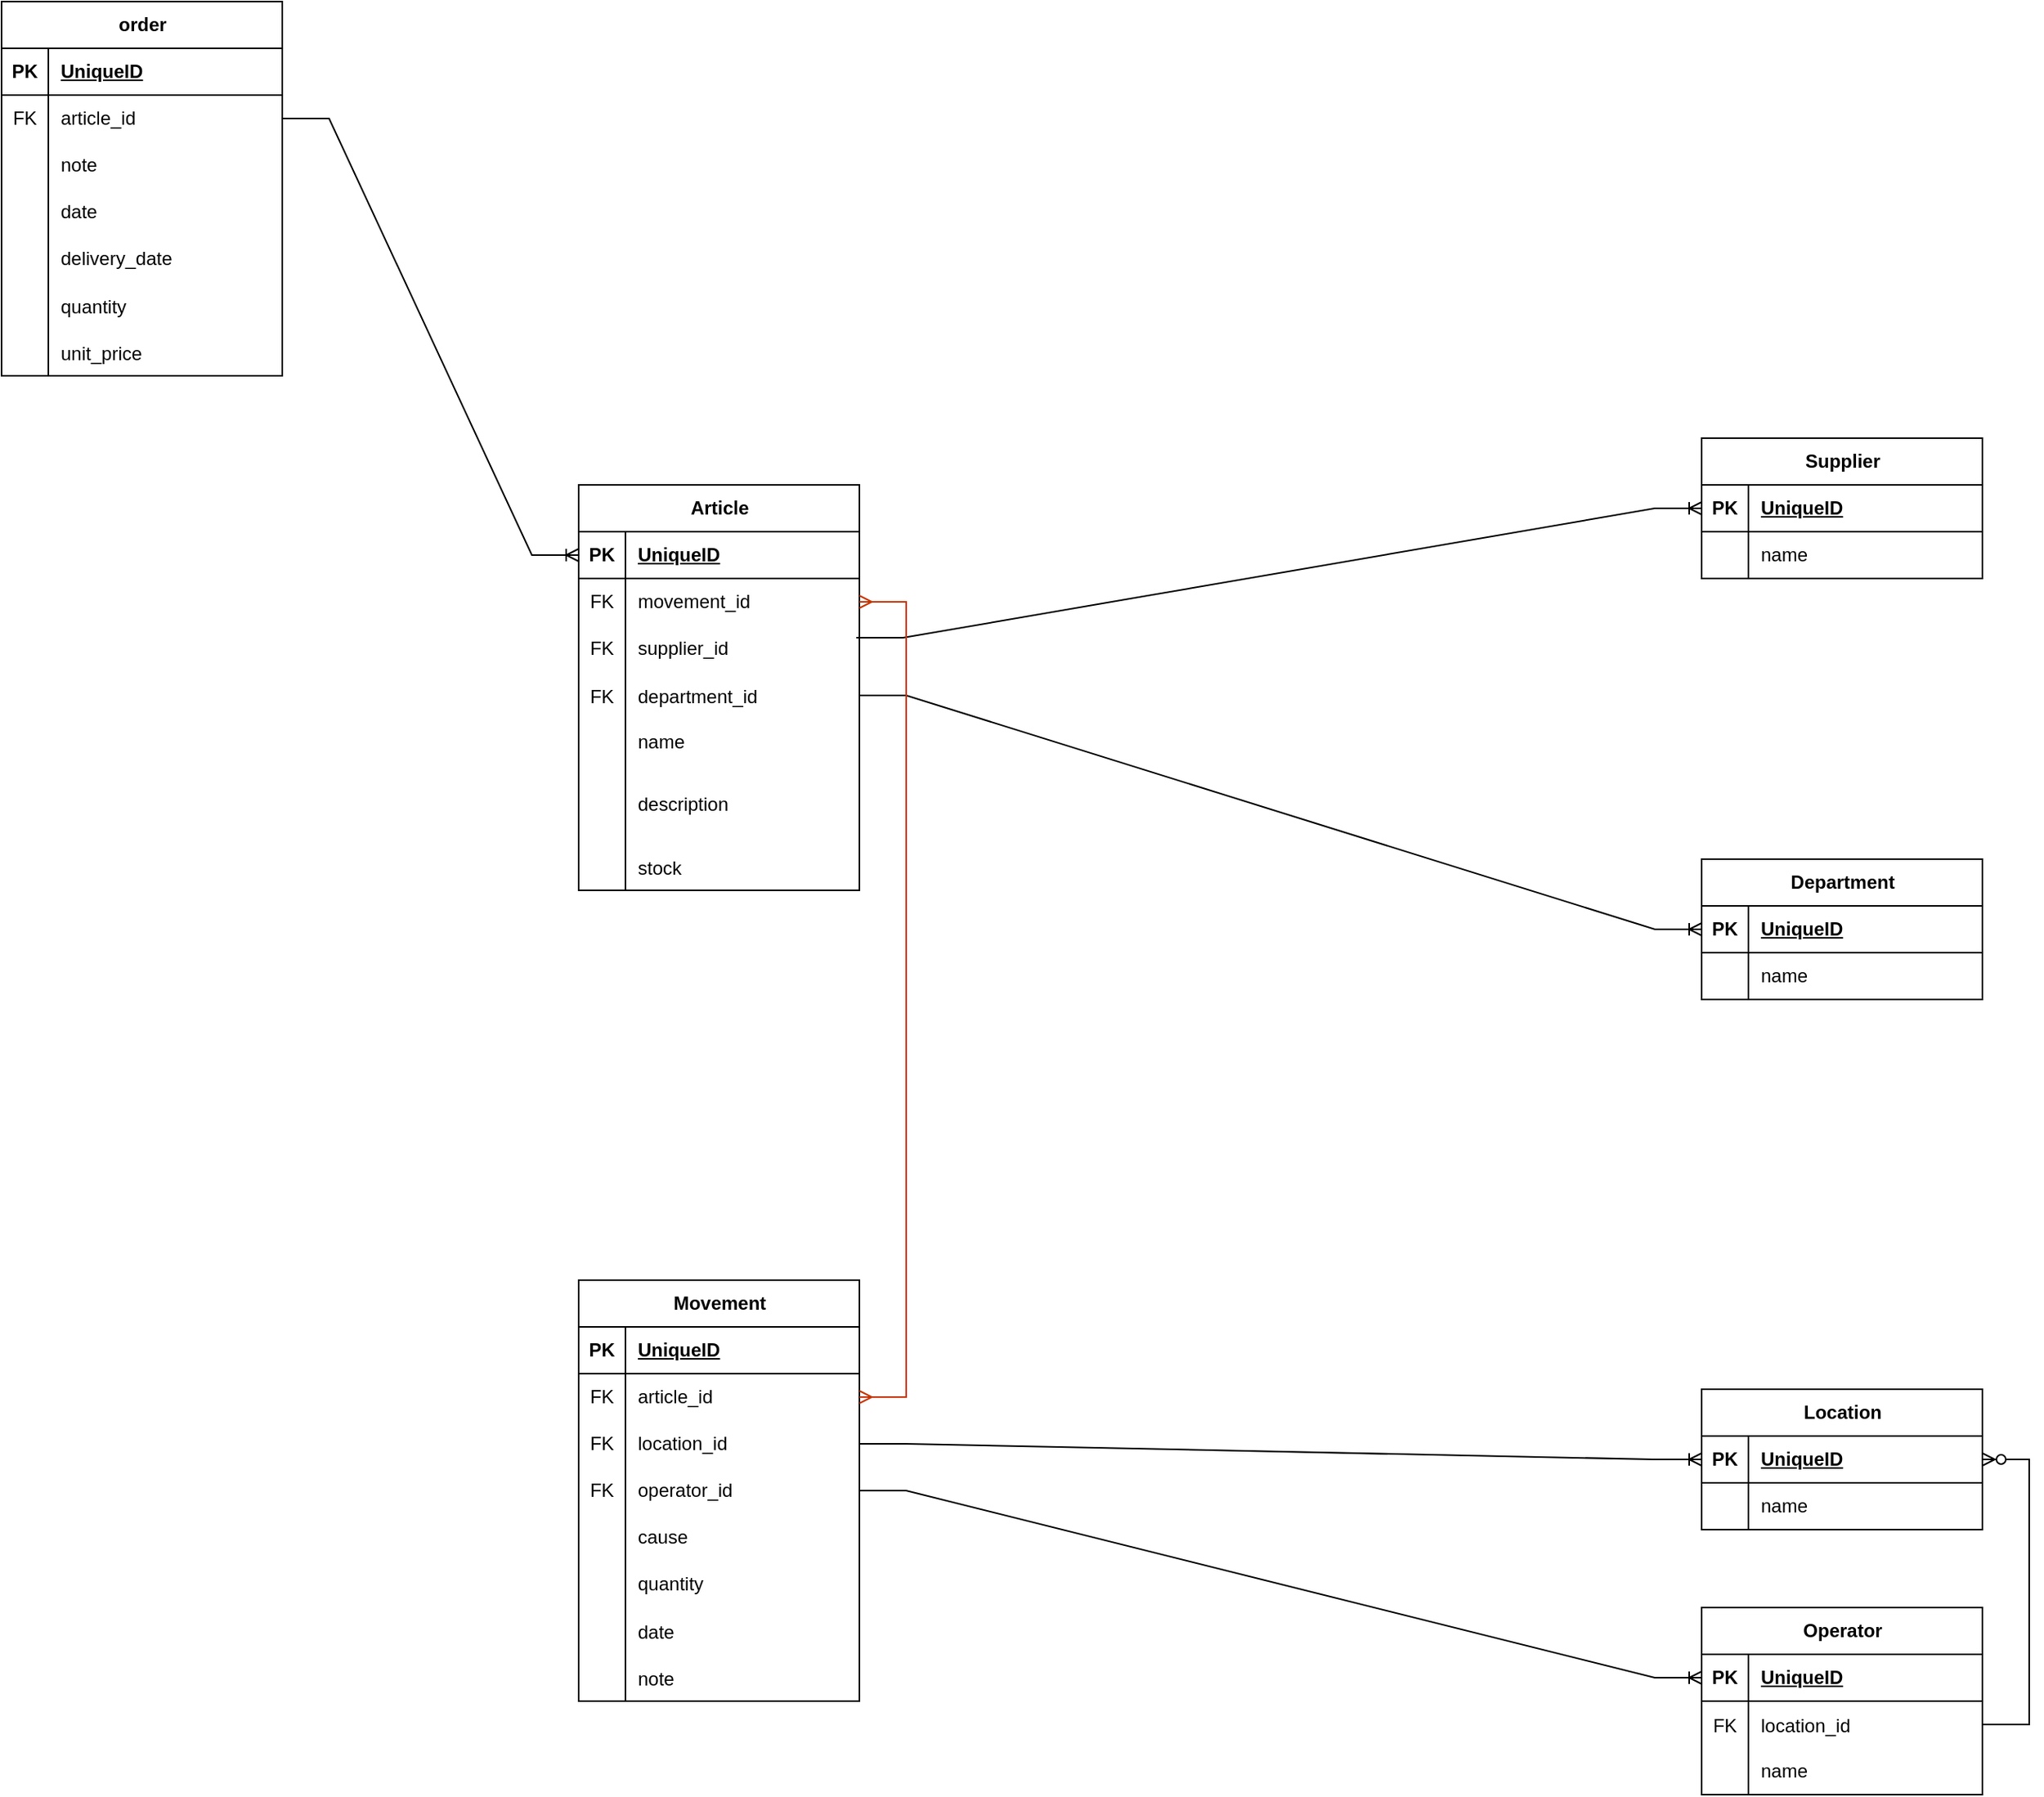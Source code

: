 <mxfile>
    <diagram name="Pagina-1" id="AREtoNo_pflnIXtu6lxF">
        <mxGraphModel dx="1820" dy="911" grid="1" gridSize="10" guides="1" tooltips="1" connect="1" arrows="1" fold="1" page="1" pageScale="1" pageWidth="6000" pageHeight="5000" math="0" shadow="0">
            <root>
                <mxCell id="0"/>
                <mxCell id="1" parent="0"/>
                <mxCell id="uLvnjLaGEdDRG57rM1mX-2" value="Article" style="shape=table;startSize=30;container=1;collapsible=1;childLayout=tableLayout;fixedRows=1;rowLines=0;fontStyle=1;align=center;resizeLast=1;html=1;" parent="1" vertex="1">
                    <mxGeometry x="2280" y="2120" width="180" height="260" as="geometry"/>
                </mxCell>
                <mxCell id="uLvnjLaGEdDRG57rM1mX-3" value="" style="shape=tableRow;horizontal=0;startSize=0;swimlaneHead=0;swimlaneBody=0;fillColor=none;collapsible=0;dropTarget=0;points=[[0,0.5],[1,0.5]];portConstraint=eastwest;top=0;left=0;right=0;bottom=1;" parent="uLvnjLaGEdDRG57rM1mX-2" vertex="1">
                    <mxGeometry y="30" width="180" height="30" as="geometry"/>
                </mxCell>
                <mxCell id="uLvnjLaGEdDRG57rM1mX-4" value="PK" style="shape=partialRectangle;connectable=0;fillColor=none;top=0;left=0;bottom=0;right=0;fontStyle=1;overflow=hidden;whiteSpace=wrap;html=1;" parent="uLvnjLaGEdDRG57rM1mX-3" vertex="1">
                    <mxGeometry width="30" height="30" as="geometry">
                        <mxRectangle width="30" height="30" as="alternateBounds"/>
                    </mxGeometry>
                </mxCell>
                <mxCell id="uLvnjLaGEdDRG57rM1mX-5" value="UniqueID" style="shape=partialRectangle;connectable=0;fillColor=none;top=0;left=0;bottom=0;right=0;align=left;spacingLeft=6;fontStyle=5;overflow=hidden;whiteSpace=wrap;html=1;" parent="uLvnjLaGEdDRG57rM1mX-3" vertex="1">
                    <mxGeometry x="30" width="150" height="30" as="geometry">
                        <mxRectangle width="150" height="30" as="alternateBounds"/>
                    </mxGeometry>
                </mxCell>
                <mxCell id="uLvnjLaGEdDRG57rM1mX-110" value="" style="shape=tableRow;horizontal=0;startSize=0;swimlaneHead=0;swimlaneBody=0;fillColor=none;collapsible=0;dropTarget=0;points=[[0,0.5],[1,0.5]];portConstraint=eastwest;top=0;left=0;right=0;bottom=0;" parent="uLvnjLaGEdDRG57rM1mX-2" vertex="1">
                    <mxGeometry y="60" width="180" height="30" as="geometry"/>
                </mxCell>
                <mxCell id="uLvnjLaGEdDRG57rM1mX-111" value="FK" style="shape=partialRectangle;connectable=0;fillColor=none;top=0;left=0;bottom=0;right=0;fontStyle=0;overflow=hidden;whiteSpace=wrap;html=1;" parent="uLvnjLaGEdDRG57rM1mX-110" vertex="1">
                    <mxGeometry width="30" height="30" as="geometry">
                        <mxRectangle width="30" height="30" as="alternateBounds"/>
                    </mxGeometry>
                </mxCell>
                <mxCell id="uLvnjLaGEdDRG57rM1mX-112" value="movement_id" style="shape=partialRectangle;connectable=0;fillColor=none;top=0;left=0;bottom=0;right=0;align=left;spacingLeft=6;fontStyle=0;overflow=hidden;whiteSpace=wrap;html=1;" parent="uLvnjLaGEdDRG57rM1mX-110" vertex="1">
                    <mxGeometry x="30" width="150" height="30" as="geometry">
                        <mxRectangle width="150" height="30" as="alternateBounds"/>
                    </mxGeometry>
                </mxCell>
                <mxCell id="uLvnjLaGEdDRG57rM1mX-9" value="" style="shape=tableRow;horizontal=0;startSize=0;swimlaneHead=0;swimlaneBody=0;fillColor=none;collapsible=0;dropTarget=0;points=[[0,0.5],[1,0.5]];portConstraint=eastwest;top=0;left=0;right=0;bottom=0;" parent="uLvnjLaGEdDRG57rM1mX-2" vertex="1">
                    <mxGeometry y="90" width="180" height="30" as="geometry"/>
                </mxCell>
                <mxCell id="uLvnjLaGEdDRG57rM1mX-10" value="FK" style="shape=partialRectangle;connectable=0;fillColor=none;top=0;left=0;bottom=0;right=0;editable=1;overflow=hidden;whiteSpace=wrap;html=1;" parent="uLvnjLaGEdDRG57rM1mX-9" vertex="1">
                    <mxGeometry width="30" height="30" as="geometry">
                        <mxRectangle width="30" height="30" as="alternateBounds"/>
                    </mxGeometry>
                </mxCell>
                <mxCell id="uLvnjLaGEdDRG57rM1mX-11" value="supplier_id" style="shape=partialRectangle;connectable=0;fillColor=none;top=0;left=0;bottom=0;right=0;align=left;spacingLeft=6;overflow=hidden;whiteSpace=wrap;html=1;" parent="uLvnjLaGEdDRG57rM1mX-9" vertex="1">
                    <mxGeometry x="30" width="150" height="30" as="geometry">
                        <mxRectangle width="150" height="30" as="alternateBounds"/>
                    </mxGeometry>
                </mxCell>
                <mxCell id="uLvnjLaGEdDRG57rM1mX-59" value="" style="shape=tableRow;horizontal=0;startSize=0;swimlaneHead=0;swimlaneBody=0;fillColor=none;collapsible=0;dropTarget=0;points=[[0,0.5],[1,0.5]];portConstraint=eastwest;top=0;left=0;right=0;bottom=0;" parent="uLvnjLaGEdDRG57rM1mX-2" vertex="1">
                    <mxGeometry y="120" width="180" height="30" as="geometry"/>
                </mxCell>
                <mxCell id="uLvnjLaGEdDRG57rM1mX-60" value="FK" style="shape=partialRectangle;connectable=0;fillColor=none;top=0;left=0;bottom=0;right=0;editable=1;overflow=hidden;" parent="uLvnjLaGEdDRG57rM1mX-59" vertex="1">
                    <mxGeometry width="30" height="30" as="geometry">
                        <mxRectangle width="30" height="30" as="alternateBounds"/>
                    </mxGeometry>
                </mxCell>
                <mxCell id="uLvnjLaGEdDRG57rM1mX-61" value="department_id" style="shape=partialRectangle;connectable=0;fillColor=none;top=0;left=0;bottom=0;right=0;align=left;spacingLeft=6;overflow=hidden;" parent="uLvnjLaGEdDRG57rM1mX-59" vertex="1">
                    <mxGeometry x="30" width="150" height="30" as="geometry">
                        <mxRectangle width="150" height="30" as="alternateBounds"/>
                    </mxGeometry>
                </mxCell>
                <mxCell id="uLvnjLaGEdDRG57rM1mX-6" value="" style="shape=tableRow;horizontal=0;startSize=0;swimlaneHead=0;swimlaneBody=0;fillColor=none;collapsible=0;dropTarget=0;points=[[0,0.5],[1,0.5]];portConstraint=eastwest;top=0;left=0;right=0;bottom=0;" parent="uLvnjLaGEdDRG57rM1mX-2" vertex="1">
                    <mxGeometry y="150" width="180" height="30" as="geometry"/>
                </mxCell>
                <mxCell id="uLvnjLaGEdDRG57rM1mX-7" value="" style="shape=partialRectangle;connectable=0;fillColor=none;top=0;left=0;bottom=0;right=0;editable=1;overflow=hidden;whiteSpace=wrap;html=1;" parent="uLvnjLaGEdDRG57rM1mX-6" vertex="1">
                    <mxGeometry width="30" height="30" as="geometry">
                        <mxRectangle width="30" height="30" as="alternateBounds"/>
                    </mxGeometry>
                </mxCell>
                <mxCell id="uLvnjLaGEdDRG57rM1mX-8" value="name" style="shape=partialRectangle;connectable=0;fillColor=none;top=0;left=0;bottom=0;right=0;align=left;spacingLeft=6;overflow=hidden;whiteSpace=wrap;html=1;" parent="uLvnjLaGEdDRG57rM1mX-6" vertex="1">
                    <mxGeometry x="30" width="150" height="30" as="geometry">
                        <mxRectangle width="150" height="30" as="alternateBounds"/>
                    </mxGeometry>
                </mxCell>
                <mxCell id="uLvnjLaGEdDRG57rM1mX-12" value="" style="shape=tableRow;horizontal=0;startSize=0;swimlaneHead=0;swimlaneBody=0;fillColor=none;collapsible=0;dropTarget=0;points=[[0,0.5],[1,0.5]];portConstraint=eastwest;top=0;left=0;right=0;bottom=0;" parent="uLvnjLaGEdDRG57rM1mX-2" vertex="1">
                    <mxGeometry y="180" width="180" height="50" as="geometry"/>
                </mxCell>
                <mxCell id="uLvnjLaGEdDRG57rM1mX-13" value="" style="shape=partialRectangle;connectable=0;fillColor=none;top=0;left=0;bottom=0;right=0;editable=1;overflow=hidden;whiteSpace=wrap;html=1;" parent="uLvnjLaGEdDRG57rM1mX-12" vertex="1">
                    <mxGeometry width="30" height="50" as="geometry">
                        <mxRectangle width="30" height="50" as="alternateBounds"/>
                    </mxGeometry>
                </mxCell>
                <mxCell id="uLvnjLaGEdDRG57rM1mX-14" value="description" style="shape=partialRectangle;connectable=0;fillColor=none;top=0;left=0;bottom=0;right=0;align=left;spacingLeft=6;overflow=hidden;whiteSpace=wrap;html=1;" parent="uLvnjLaGEdDRG57rM1mX-12" vertex="1">
                    <mxGeometry x="30" width="150" height="50" as="geometry">
                        <mxRectangle width="150" height="50" as="alternateBounds"/>
                    </mxGeometry>
                </mxCell>
                <mxCell id="uLvnjLaGEdDRG57rM1mX-63" value="" style="shape=tableRow;horizontal=0;startSize=0;swimlaneHead=0;swimlaneBody=0;fillColor=none;collapsible=0;dropTarget=0;points=[[0,0.5],[1,0.5]];portConstraint=eastwest;top=0;left=0;right=0;bottom=0;" parent="uLvnjLaGEdDRG57rM1mX-2" vertex="1">
                    <mxGeometry y="230" width="180" height="30" as="geometry"/>
                </mxCell>
                <mxCell id="uLvnjLaGEdDRG57rM1mX-64" value="" style="shape=partialRectangle;connectable=0;fillColor=none;top=0;left=0;bottom=0;right=0;editable=1;overflow=hidden;" parent="uLvnjLaGEdDRG57rM1mX-63" vertex="1">
                    <mxGeometry width="30" height="30" as="geometry">
                        <mxRectangle width="30" height="30" as="alternateBounds"/>
                    </mxGeometry>
                </mxCell>
                <mxCell id="uLvnjLaGEdDRG57rM1mX-65" value="stock" style="shape=partialRectangle;connectable=0;fillColor=none;top=0;left=0;bottom=0;right=0;align=left;spacingLeft=6;overflow=hidden;" parent="uLvnjLaGEdDRG57rM1mX-63" vertex="1">
                    <mxGeometry x="30" width="150" height="30" as="geometry">
                        <mxRectangle width="150" height="30" as="alternateBounds"/>
                    </mxGeometry>
                </mxCell>
                <mxCell id="uLvnjLaGEdDRG57rM1mX-15" value="Supplier" style="shape=table;startSize=30;container=1;collapsible=1;childLayout=tableLayout;fixedRows=1;rowLines=0;fontStyle=1;align=center;resizeLast=1;html=1;" parent="1" vertex="1">
                    <mxGeometry x="3000" y="2090" width="180" height="90" as="geometry"/>
                </mxCell>
                <mxCell id="uLvnjLaGEdDRG57rM1mX-16" value="" style="shape=tableRow;horizontal=0;startSize=0;swimlaneHead=0;swimlaneBody=0;fillColor=none;collapsible=0;dropTarget=0;points=[[0,0.5],[1,0.5]];portConstraint=eastwest;top=0;left=0;right=0;bottom=1;" parent="uLvnjLaGEdDRG57rM1mX-15" vertex="1">
                    <mxGeometry y="30" width="180" height="30" as="geometry"/>
                </mxCell>
                <mxCell id="uLvnjLaGEdDRG57rM1mX-17" value="PK" style="shape=partialRectangle;connectable=0;fillColor=none;top=0;left=0;bottom=0;right=0;fontStyle=1;overflow=hidden;whiteSpace=wrap;html=1;" parent="uLvnjLaGEdDRG57rM1mX-16" vertex="1">
                    <mxGeometry width="30" height="30" as="geometry">
                        <mxRectangle width="30" height="30" as="alternateBounds"/>
                    </mxGeometry>
                </mxCell>
                <mxCell id="uLvnjLaGEdDRG57rM1mX-18" value="UniqueID" style="shape=partialRectangle;connectable=0;fillColor=none;top=0;left=0;bottom=0;right=0;align=left;spacingLeft=6;fontStyle=5;overflow=hidden;whiteSpace=wrap;html=1;" parent="uLvnjLaGEdDRG57rM1mX-16" vertex="1">
                    <mxGeometry x="30" width="150" height="30" as="geometry">
                        <mxRectangle width="150" height="30" as="alternateBounds"/>
                    </mxGeometry>
                </mxCell>
                <mxCell id="uLvnjLaGEdDRG57rM1mX-19" value="" style="shape=tableRow;horizontal=0;startSize=0;swimlaneHead=0;swimlaneBody=0;fillColor=none;collapsible=0;dropTarget=0;points=[[0,0.5],[1,0.5]];portConstraint=eastwest;top=0;left=0;right=0;bottom=0;" parent="uLvnjLaGEdDRG57rM1mX-15" vertex="1">
                    <mxGeometry y="60" width="180" height="30" as="geometry"/>
                </mxCell>
                <mxCell id="uLvnjLaGEdDRG57rM1mX-20" value="" style="shape=partialRectangle;connectable=0;fillColor=none;top=0;left=0;bottom=0;right=0;editable=1;overflow=hidden;whiteSpace=wrap;html=1;" parent="uLvnjLaGEdDRG57rM1mX-19" vertex="1">
                    <mxGeometry width="30" height="30" as="geometry">
                        <mxRectangle width="30" height="30" as="alternateBounds"/>
                    </mxGeometry>
                </mxCell>
                <mxCell id="uLvnjLaGEdDRG57rM1mX-21" value="name" style="shape=partialRectangle;connectable=0;fillColor=none;top=0;left=0;bottom=0;right=0;align=left;spacingLeft=6;overflow=hidden;whiteSpace=wrap;html=1;" parent="uLvnjLaGEdDRG57rM1mX-19" vertex="1">
                    <mxGeometry x="30" width="150" height="30" as="geometry">
                        <mxRectangle width="150" height="30" as="alternateBounds"/>
                    </mxGeometry>
                </mxCell>
                <mxCell id="uLvnjLaGEdDRG57rM1mX-41" value="" style="edgeStyle=entityRelationEdgeStyle;fontSize=12;html=1;endArrow=ERoneToMany;rounded=0;exitX=0.989;exitY=0.267;exitDx=0;exitDy=0;exitPerimeter=0;" parent="1" source="uLvnjLaGEdDRG57rM1mX-9" target="uLvnjLaGEdDRG57rM1mX-16" edge="1">
                    <mxGeometry width="100" height="100" relative="1" as="geometry">
                        <mxPoint x="2780" y="2370" as="sourcePoint"/>
                        <mxPoint x="2880" y="2270" as="targetPoint"/>
                        <Array as="points">
                            <mxPoint x="2910" y="2190"/>
                        </Array>
                    </mxGeometry>
                </mxCell>
                <mxCell id="uLvnjLaGEdDRG57rM1mX-42" value="Department" style="shape=table;startSize=30;container=1;collapsible=1;childLayout=tableLayout;fixedRows=1;rowLines=0;fontStyle=1;align=center;resizeLast=1;html=1;" parent="1" vertex="1">
                    <mxGeometry x="3000" y="2360" width="180" height="90" as="geometry"/>
                </mxCell>
                <mxCell id="uLvnjLaGEdDRG57rM1mX-43" value="" style="shape=tableRow;horizontal=0;startSize=0;swimlaneHead=0;swimlaneBody=0;fillColor=none;collapsible=0;dropTarget=0;points=[[0,0.5],[1,0.5]];portConstraint=eastwest;top=0;left=0;right=0;bottom=1;" parent="uLvnjLaGEdDRG57rM1mX-42" vertex="1">
                    <mxGeometry y="30" width="180" height="30" as="geometry"/>
                </mxCell>
                <mxCell id="uLvnjLaGEdDRG57rM1mX-44" value="PK" style="shape=partialRectangle;connectable=0;fillColor=none;top=0;left=0;bottom=0;right=0;fontStyle=1;overflow=hidden;whiteSpace=wrap;html=1;" parent="uLvnjLaGEdDRG57rM1mX-43" vertex="1">
                    <mxGeometry width="30" height="30" as="geometry">
                        <mxRectangle width="30" height="30" as="alternateBounds"/>
                    </mxGeometry>
                </mxCell>
                <mxCell id="uLvnjLaGEdDRG57rM1mX-45" value="UniqueID" style="shape=partialRectangle;connectable=0;fillColor=none;top=0;left=0;bottom=0;right=0;align=left;spacingLeft=6;fontStyle=5;overflow=hidden;whiteSpace=wrap;html=1;" parent="uLvnjLaGEdDRG57rM1mX-43" vertex="1">
                    <mxGeometry x="30" width="150" height="30" as="geometry">
                        <mxRectangle width="150" height="30" as="alternateBounds"/>
                    </mxGeometry>
                </mxCell>
                <mxCell id="uLvnjLaGEdDRG57rM1mX-46" value="" style="shape=tableRow;horizontal=0;startSize=0;swimlaneHead=0;swimlaneBody=0;fillColor=none;collapsible=0;dropTarget=0;points=[[0,0.5],[1,0.5]];portConstraint=eastwest;top=0;left=0;right=0;bottom=0;" parent="uLvnjLaGEdDRG57rM1mX-42" vertex="1">
                    <mxGeometry y="60" width="180" height="30" as="geometry"/>
                </mxCell>
                <mxCell id="uLvnjLaGEdDRG57rM1mX-47" value="" style="shape=partialRectangle;connectable=0;fillColor=none;top=0;left=0;bottom=0;right=0;editable=1;overflow=hidden;whiteSpace=wrap;html=1;" parent="uLvnjLaGEdDRG57rM1mX-46" vertex="1">
                    <mxGeometry width="30" height="30" as="geometry">
                        <mxRectangle width="30" height="30" as="alternateBounds"/>
                    </mxGeometry>
                </mxCell>
                <mxCell id="uLvnjLaGEdDRG57rM1mX-48" value="name" style="shape=partialRectangle;connectable=0;fillColor=none;top=0;left=0;bottom=0;right=0;align=left;spacingLeft=6;overflow=hidden;whiteSpace=wrap;html=1;" parent="uLvnjLaGEdDRG57rM1mX-46" vertex="1">
                    <mxGeometry x="30" width="150" height="30" as="geometry">
                        <mxRectangle width="150" height="30" as="alternateBounds"/>
                    </mxGeometry>
                </mxCell>
                <mxCell id="uLvnjLaGEdDRG57rM1mX-62" value="" style="edgeStyle=entityRelationEdgeStyle;fontSize=12;html=1;endArrow=ERoneToMany;rounded=0;" parent="1" source="uLvnjLaGEdDRG57rM1mX-59" target="uLvnjLaGEdDRG57rM1mX-43" edge="1">
                    <mxGeometry width="100" height="100" relative="1" as="geometry">
                        <mxPoint x="2780" y="2370" as="sourcePoint"/>
                        <mxPoint x="2880" y="2270" as="targetPoint"/>
                    </mxGeometry>
                </mxCell>
                <mxCell id="uLvnjLaGEdDRG57rM1mX-66" value="Operator" style="shape=table;startSize=30;container=1;collapsible=1;childLayout=tableLayout;fixedRows=1;rowLines=0;fontStyle=1;align=center;resizeLast=1;html=1;" parent="1" vertex="1">
                    <mxGeometry x="3000" y="2840" width="180" height="120" as="geometry"/>
                </mxCell>
                <mxCell id="uLvnjLaGEdDRG57rM1mX-67" value="" style="shape=tableRow;horizontal=0;startSize=0;swimlaneHead=0;swimlaneBody=0;fillColor=none;collapsible=0;dropTarget=0;points=[[0,0.5],[1,0.5]];portConstraint=eastwest;top=0;left=0;right=0;bottom=1;" parent="uLvnjLaGEdDRG57rM1mX-66" vertex="1">
                    <mxGeometry y="30" width="180" height="30" as="geometry"/>
                </mxCell>
                <mxCell id="uLvnjLaGEdDRG57rM1mX-68" value="PK" style="shape=partialRectangle;connectable=0;fillColor=none;top=0;left=0;bottom=0;right=0;fontStyle=1;overflow=hidden;whiteSpace=wrap;html=1;" parent="uLvnjLaGEdDRG57rM1mX-67" vertex="1">
                    <mxGeometry width="30" height="30" as="geometry">
                        <mxRectangle width="30" height="30" as="alternateBounds"/>
                    </mxGeometry>
                </mxCell>
                <mxCell id="uLvnjLaGEdDRG57rM1mX-69" value="UniqueID" style="shape=partialRectangle;connectable=0;fillColor=none;top=0;left=0;bottom=0;right=0;align=left;spacingLeft=6;fontStyle=5;overflow=hidden;whiteSpace=wrap;html=1;" parent="uLvnjLaGEdDRG57rM1mX-67" vertex="1">
                    <mxGeometry x="30" width="150" height="30" as="geometry">
                        <mxRectangle width="150" height="30" as="alternateBounds"/>
                    </mxGeometry>
                </mxCell>
                <mxCell id="uLvnjLaGEdDRG57rM1mX-93" value="" style="shape=tableRow;horizontal=0;startSize=0;swimlaneHead=0;swimlaneBody=0;fillColor=none;collapsible=0;dropTarget=0;points=[[0,0.5],[1,0.5]];portConstraint=eastwest;top=0;left=0;right=0;bottom=0;" parent="uLvnjLaGEdDRG57rM1mX-66" vertex="1">
                    <mxGeometry y="60" width="180" height="30" as="geometry"/>
                </mxCell>
                <mxCell id="uLvnjLaGEdDRG57rM1mX-94" value="FK" style="shape=partialRectangle;connectable=0;fillColor=none;top=0;left=0;bottom=0;right=0;editable=1;overflow=hidden;" parent="uLvnjLaGEdDRG57rM1mX-93" vertex="1">
                    <mxGeometry width="30" height="30" as="geometry">
                        <mxRectangle width="30" height="30" as="alternateBounds"/>
                    </mxGeometry>
                </mxCell>
                <mxCell id="uLvnjLaGEdDRG57rM1mX-95" value="location_id" style="shape=partialRectangle;connectable=0;fillColor=none;top=0;left=0;bottom=0;right=0;align=left;spacingLeft=6;overflow=hidden;" parent="uLvnjLaGEdDRG57rM1mX-93" vertex="1">
                    <mxGeometry x="30" width="150" height="30" as="geometry">
                        <mxRectangle width="150" height="30" as="alternateBounds"/>
                    </mxGeometry>
                </mxCell>
                <mxCell id="uLvnjLaGEdDRG57rM1mX-70" value="" style="shape=tableRow;horizontal=0;startSize=0;swimlaneHead=0;swimlaneBody=0;fillColor=none;collapsible=0;dropTarget=0;points=[[0,0.5],[1,0.5]];portConstraint=eastwest;top=0;left=0;right=0;bottom=0;" parent="uLvnjLaGEdDRG57rM1mX-66" vertex="1">
                    <mxGeometry y="90" width="180" height="30" as="geometry"/>
                </mxCell>
                <mxCell id="uLvnjLaGEdDRG57rM1mX-71" value="" style="shape=partialRectangle;connectable=0;fillColor=none;top=0;left=0;bottom=0;right=0;editable=1;overflow=hidden;whiteSpace=wrap;html=1;" parent="uLvnjLaGEdDRG57rM1mX-70" vertex="1">
                    <mxGeometry width="30" height="30" as="geometry">
                        <mxRectangle width="30" height="30" as="alternateBounds"/>
                    </mxGeometry>
                </mxCell>
                <mxCell id="uLvnjLaGEdDRG57rM1mX-72" value="name" style="shape=partialRectangle;connectable=0;fillColor=none;top=0;left=0;bottom=0;right=0;align=left;spacingLeft=6;overflow=hidden;whiteSpace=wrap;html=1;" parent="uLvnjLaGEdDRG57rM1mX-70" vertex="1">
                    <mxGeometry x="30" width="150" height="30" as="geometry">
                        <mxRectangle width="150" height="30" as="alternateBounds"/>
                    </mxGeometry>
                </mxCell>
                <mxCell id="uLvnjLaGEdDRG57rM1mX-79" value="Location" style="shape=table;startSize=30;container=1;collapsible=1;childLayout=tableLayout;fixedRows=1;rowLines=0;fontStyle=1;align=center;resizeLast=1;html=1;" parent="1" vertex="1">
                    <mxGeometry x="3000" y="2700" width="180" height="90" as="geometry"/>
                </mxCell>
                <mxCell id="uLvnjLaGEdDRG57rM1mX-80" value="" style="shape=tableRow;horizontal=0;startSize=0;swimlaneHead=0;swimlaneBody=0;fillColor=none;collapsible=0;dropTarget=0;points=[[0,0.5],[1,0.5]];portConstraint=eastwest;top=0;left=0;right=0;bottom=1;" parent="uLvnjLaGEdDRG57rM1mX-79" vertex="1">
                    <mxGeometry y="30" width="180" height="30" as="geometry"/>
                </mxCell>
                <mxCell id="uLvnjLaGEdDRG57rM1mX-81" value="PK" style="shape=partialRectangle;connectable=0;fillColor=none;top=0;left=0;bottom=0;right=0;fontStyle=1;overflow=hidden;whiteSpace=wrap;html=1;" parent="uLvnjLaGEdDRG57rM1mX-80" vertex="1">
                    <mxGeometry width="30" height="30" as="geometry">
                        <mxRectangle width="30" height="30" as="alternateBounds"/>
                    </mxGeometry>
                </mxCell>
                <mxCell id="uLvnjLaGEdDRG57rM1mX-82" value="UniqueID" style="shape=partialRectangle;connectable=0;fillColor=none;top=0;left=0;bottom=0;right=0;align=left;spacingLeft=6;fontStyle=5;overflow=hidden;whiteSpace=wrap;html=1;" parent="uLvnjLaGEdDRG57rM1mX-80" vertex="1">
                    <mxGeometry x="30" width="150" height="30" as="geometry">
                        <mxRectangle width="150" height="30" as="alternateBounds"/>
                    </mxGeometry>
                </mxCell>
                <mxCell id="uLvnjLaGEdDRG57rM1mX-83" value="" style="shape=tableRow;horizontal=0;startSize=0;swimlaneHead=0;swimlaneBody=0;fillColor=none;collapsible=0;dropTarget=0;points=[[0,0.5],[1,0.5]];portConstraint=eastwest;top=0;left=0;right=0;bottom=0;" parent="uLvnjLaGEdDRG57rM1mX-79" vertex="1">
                    <mxGeometry y="60" width="180" height="30" as="geometry"/>
                </mxCell>
                <mxCell id="uLvnjLaGEdDRG57rM1mX-84" value="" style="shape=partialRectangle;connectable=0;fillColor=none;top=0;left=0;bottom=0;right=0;editable=1;overflow=hidden;whiteSpace=wrap;html=1;" parent="uLvnjLaGEdDRG57rM1mX-83" vertex="1">
                    <mxGeometry width="30" height="30" as="geometry">
                        <mxRectangle width="30" height="30" as="alternateBounds"/>
                    </mxGeometry>
                </mxCell>
                <mxCell id="uLvnjLaGEdDRG57rM1mX-85" value="name" style="shape=partialRectangle;connectable=0;fillColor=none;top=0;left=0;bottom=0;right=0;align=left;spacingLeft=6;overflow=hidden;whiteSpace=wrap;html=1;" parent="uLvnjLaGEdDRG57rM1mX-83" vertex="1">
                    <mxGeometry x="30" width="150" height="30" as="geometry">
                        <mxRectangle width="150" height="30" as="alternateBounds"/>
                    </mxGeometry>
                </mxCell>
                <mxCell id="uLvnjLaGEdDRG57rM1mX-92" value="" style="edgeStyle=entityRelationEdgeStyle;fontSize=12;html=1;endArrow=ERzeroToMany;endFill=1;rounded=0;exitX=1;exitY=0.5;exitDx=0;exitDy=0;" parent="1" source="uLvnjLaGEdDRG57rM1mX-93" target="uLvnjLaGEdDRG57rM1mX-80" edge="1">
                    <mxGeometry width="100" height="100" relative="1" as="geometry">
                        <mxPoint x="2780" y="2570" as="sourcePoint"/>
                        <mxPoint x="2880" y="2470" as="targetPoint"/>
                    </mxGeometry>
                </mxCell>
                <mxCell id="uLvnjLaGEdDRG57rM1mX-96" value="Movement" style="shape=table;startSize=30;container=1;collapsible=1;childLayout=tableLayout;fixedRows=1;rowLines=0;fontStyle=1;align=center;resizeLast=1;html=1;" parent="1" vertex="1">
                    <mxGeometry x="2280" y="2630" width="180" height="270" as="geometry"/>
                </mxCell>
                <mxCell id="uLvnjLaGEdDRG57rM1mX-97" value="" style="shape=tableRow;horizontal=0;startSize=0;swimlaneHead=0;swimlaneBody=0;fillColor=none;collapsible=0;dropTarget=0;points=[[0,0.5],[1,0.5]];portConstraint=eastwest;top=0;left=0;right=0;bottom=1;" parent="uLvnjLaGEdDRG57rM1mX-96" vertex="1">
                    <mxGeometry y="30" width="180" height="30" as="geometry"/>
                </mxCell>
                <mxCell id="uLvnjLaGEdDRG57rM1mX-98" value="PK" style="shape=partialRectangle;connectable=0;fillColor=none;top=0;left=0;bottom=0;right=0;fontStyle=1;overflow=hidden;whiteSpace=wrap;html=1;" parent="uLvnjLaGEdDRG57rM1mX-97" vertex="1">
                    <mxGeometry width="30" height="30" as="geometry">
                        <mxRectangle width="30" height="30" as="alternateBounds"/>
                    </mxGeometry>
                </mxCell>
                <mxCell id="uLvnjLaGEdDRG57rM1mX-99" value="UniqueID" style="shape=partialRectangle;connectable=0;fillColor=none;top=0;left=0;bottom=0;right=0;align=left;spacingLeft=6;fontStyle=5;overflow=hidden;whiteSpace=wrap;html=1;" parent="uLvnjLaGEdDRG57rM1mX-97" vertex="1">
                    <mxGeometry x="30" width="150" height="30" as="geometry">
                        <mxRectangle width="150" height="30" as="alternateBounds"/>
                    </mxGeometry>
                </mxCell>
                <mxCell id="uLvnjLaGEdDRG57rM1mX-103" value="" style="shape=tableRow;horizontal=0;startSize=0;swimlaneHead=0;swimlaneBody=0;fillColor=none;collapsible=0;dropTarget=0;points=[[0,0.5],[1,0.5]];portConstraint=eastwest;top=0;left=0;right=0;bottom=0;" parent="uLvnjLaGEdDRG57rM1mX-96" vertex="1">
                    <mxGeometry y="60" width="180" height="30" as="geometry"/>
                </mxCell>
                <mxCell id="uLvnjLaGEdDRG57rM1mX-104" value="FK" style="shape=partialRectangle;connectable=0;fillColor=none;top=0;left=0;bottom=0;right=0;editable=1;overflow=hidden;whiteSpace=wrap;html=1;" parent="uLvnjLaGEdDRG57rM1mX-103" vertex="1">
                    <mxGeometry width="30" height="30" as="geometry">
                        <mxRectangle width="30" height="30" as="alternateBounds"/>
                    </mxGeometry>
                </mxCell>
                <mxCell id="uLvnjLaGEdDRG57rM1mX-105" value="article_id" style="shape=partialRectangle;connectable=0;fillColor=none;top=0;left=0;bottom=0;right=0;align=left;spacingLeft=6;overflow=hidden;whiteSpace=wrap;html=1;" parent="uLvnjLaGEdDRG57rM1mX-103" vertex="1">
                    <mxGeometry x="30" width="150" height="30" as="geometry">
                        <mxRectangle width="150" height="30" as="alternateBounds"/>
                    </mxGeometry>
                </mxCell>
                <mxCell id="uLvnjLaGEdDRG57rM1mX-118" value="" style="shape=tableRow;horizontal=0;startSize=0;swimlaneHead=0;swimlaneBody=0;fillColor=none;collapsible=0;dropTarget=0;points=[[0,0.5],[1,0.5]];portConstraint=eastwest;top=0;left=0;right=0;bottom=0;" parent="uLvnjLaGEdDRG57rM1mX-96" vertex="1">
                    <mxGeometry y="90" width="180" height="30" as="geometry"/>
                </mxCell>
                <mxCell id="uLvnjLaGEdDRG57rM1mX-119" value="FK" style="shape=partialRectangle;connectable=0;fillColor=none;top=0;left=0;bottom=0;right=0;fontStyle=0;overflow=hidden;whiteSpace=wrap;html=1;" parent="uLvnjLaGEdDRG57rM1mX-118" vertex="1">
                    <mxGeometry width="30" height="30" as="geometry">
                        <mxRectangle width="30" height="30" as="alternateBounds"/>
                    </mxGeometry>
                </mxCell>
                <mxCell id="uLvnjLaGEdDRG57rM1mX-120" value="location_id" style="shape=partialRectangle;connectable=0;fillColor=none;top=0;left=0;bottom=0;right=0;align=left;spacingLeft=6;fontStyle=0;overflow=hidden;whiteSpace=wrap;html=1;" parent="uLvnjLaGEdDRG57rM1mX-118" vertex="1">
                    <mxGeometry x="30" width="150" height="30" as="geometry">
                        <mxRectangle width="150" height="30" as="alternateBounds"/>
                    </mxGeometry>
                </mxCell>
                <mxCell id="uLvnjLaGEdDRG57rM1mX-128" value="" style="shape=tableRow;horizontal=0;startSize=0;swimlaneHead=0;swimlaneBody=0;fillColor=none;collapsible=0;dropTarget=0;points=[[0,0.5],[1,0.5]];portConstraint=eastwest;top=0;left=0;right=0;bottom=0;" parent="uLvnjLaGEdDRG57rM1mX-96" vertex="1">
                    <mxGeometry y="120" width="180" height="30" as="geometry"/>
                </mxCell>
                <mxCell id="uLvnjLaGEdDRG57rM1mX-129" value="FK" style="shape=partialRectangle;connectable=0;fillColor=none;top=0;left=0;bottom=0;right=0;fontStyle=0;overflow=hidden;whiteSpace=wrap;html=1;" parent="uLvnjLaGEdDRG57rM1mX-128" vertex="1">
                    <mxGeometry width="30" height="30" as="geometry">
                        <mxRectangle width="30" height="30" as="alternateBounds"/>
                    </mxGeometry>
                </mxCell>
                <mxCell id="uLvnjLaGEdDRG57rM1mX-130" value="operator_id" style="shape=partialRectangle;connectable=0;fillColor=none;top=0;left=0;bottom=0;right=0;align=left;spacingLeft=6;fontStyle=0;overflow=hidden;whiteSpace=wrap;html=1;" parent="uLvnjLaGEdDRG57rM1mX-128" vertex="1">
                    <mxGeometry x="30" width="150" height="30" as="geometry">
                        <mxRectangle width="150" height="30" as="alternateBounds"/>
                    </mxGeometry>
                </mxCell>
                <mxCell id="uLvnjLaGEdDRG57rM1mX-100" value="" style="shape=tableRow;horizontal=0;startSize=0;swimlaneHead=0;swimlaneBody=0;fillColor=none;collapsible=0;dropTarget=0;points=[[0,0.5],[1,0.5]];portConstraint=eastwest;top=0;left=0;right=0;bottom=0;" parent="uLvnjLaGEdDRG57rM1mX-96" vertex="1">
                    <mxGeometry y="150" width="180" height="30" as="geometry"/>
                </mxCell>
                <mxCell id="uLvnjLaGEdDRG57rM1mX-101" value="" style="shape=partialRectangle;connectable=0;fillColor=none;top=0;left=0;bottom=0;right=0;editable=1;overflow=hidden;whiteSpace=wrap;html=1;" parent="uLvnjLaGEdDRG57rM1mX-100" vertex="1">
                    <mxGeometry width="30" height="30" as="geometry">
                        <mxRectangle width="30" height="30" as="alternateBounds"/>
                    </mxGeometry>
                </mxCell>
                <mxCell id="uLvnjLaGEdDRG57rM1mX-102" value="cause" style="shape=partialRectangle;connectable=0;fillColor=none;top=0;left=0;bottom=0;right=0;align=left;spacingLeft=6;overflow=hidden;whiteSpace=wrap;html=1;" parent="uLvnjLaGEdDRG57rM1mX-100" vertex="1">
                    <mxGeometry x="30" width="150" height="30" as="geometry">
                        <mxRectangle width="150" height="30" as="alternateBounds"/>
                    </mxGeometry>
                </mxCell>
                <mxCell id="uLvnjLaGEdDRG57rM1mX-106" value="" style="shape=tableRow;horizontal=0;startSize=0;swimlaneHead=0;swimlaneBody=0;fillColor=none;collapsible=0;dropTarget=0;points=[[0,0.5],[1,0.5]];portConstraint=eastwest;top=0;left=0;right=0;bottom=0;" parent="uLvnjLaGEdDRG57rM1mX-96" vertex="1">
                    <mxGeometry y="180" width="180" height="30" as="geometry"/>
                </mxCell>
                <mxCell id="uLvnjLaGEdDRG57rM1mX-107" value="" style="shape=partialRectangle;connectable=0;fillColor=none;top=0;left=0;bottom=0;right=0;editable=1;overflow=hidden;whiteSpace=wrap;html=1;" parent="uLvnjLaGEdDRG57rM1mX-106" vertex="1">
                    <mxGeometry width="30" height="30" as="geometry">
                        <mxRectangle width="30" height="30" as="alternateBounds"/>
                    </mxGeometry>
                </mxCell>
                <mxCell id="uLvnjLaGEdDRG57rM1mX-108" value="quantity" style="shape=partialRectangle;connectable=0;fillColor=none;top=0;left=0;bottom=0;right=0;align=left;spacingLeft=6;overflow=hidden;whiteSpace=wrap;html=1;" parent="uLvnjLaGEdDRG57rM1mX-106" vertex="1">
                    <mxGeometry x="30" width="150" height="30" as="geometry">
                        <mxRectangle width="150" height="30" as="alternateBounds"/>
                    </mxGeometry>
                </mxCell>
                <mxCell id="uLvnjLaGEdDRG57rM1mX-115" value="" style="shape=tableRow;horizontal=0;startSize=0;swimlaneHead=0;swimlaneBody=0;fillColor=none;collapsible=0;dropTarget=0;points=[[0,0.5],[1,0.5]];portConstraint=eastwest;top=0;left=0;right=0;bottom=0;" parent="uLvnjLaGEdDRG57rM1mX-96" vertex="1">
                    <mxGeometry y="210" width="180" height="30" as="geometry"/>
                </mxCell>
                <mxCell id="uLvnjLaGEdDRG57rM1mX-116" value="" style="shape=partialRectangle;connectable=0;fillColor=none;top=0;left=0;bottom=0;right=0;editable=1;overflow=hidden;" parent="uLvnjLaGEdDRG57rM1mX-115" vertex="1">
                    <mxGeometry width="30" height="30" as="geometry">
                        <mxRectangle width="30" height="30" as="alternateBounds"/>
                    </mxGeometry>
                </mxCell>
                <mxCell id="uLvnjLaGEdDRG57rM1mX-117" value="date" style="shape=partialRectangle;connectable=0;fillColor=none;top=0;left=0;bottom=0;right=0;align=left;spacingLeft=6;overflow=hidden;" parent="uLvnjLaGEdDRG57rM1mX-115" vertex="1">
                    <mxGeometry x="30" width="150" height="30" as="geometry">
                        <mxRectangle width="150" height="30" as="alternateBounds"/>
                    </mxGeometry>
                </mxCell>
                <mxCell id="uLvnjLaGEdDRG57rM1mX-125" value="" style="shape=tableRow;horizontal=0;startSize=0;swimlaneHead=0;swimlaneBody=0;fillColor=none;collapsible=0;dropTarget=0;points=[[0,0.5],[1,0.5]];portConstraint=eastwest;top=0;left=0;right=0;bottom=0;" parent="uLvnjLaGEdDRG57rM1mX-96" vertex="1">
                    <mxGeometry y="240" width="180" height="30" as="geometry"/>
                </mxCell>
                <mxCell id="uLvnjLaGEdDRG57rM1mX-126" value="" style="shape=partialRectangle;connectable=0;fillColor=none;top=0;left=0;bottom=0;right=0;editable=1;overflow=hidden;" parent="uLvnjLaGEdDRG57rM1mX-125" vertex="1">
                    <mxGeometry width="30" height="30" as="geometry">
                        <mxRectangle width="30" height="30" as="alternateBounds"/>
                    </mxGeometry>
                </mxCell>
                <mxCell id="uLvnjLaGEdDRG57rM1mX-127" value="note" style="shape=partialRectangle;connectable=0;fillColor=none;top=0;left=0;bottom=0;right=0;align=left;spacingLeft=6;overflow=hidden;" parent="uLvnjLaGEdDRG57rM1mX-125" vertex="1">
                    <mxGeometry x="30" width="150" height="30" as="geometry">
                        <mxRectangle width="150" height="30" as="alternateBounds"/>
                    </mxGeometry>
                </mxCell>
                <mxCell id="uLvnjLaGEdDRG57rM1mX-113" value="" style="edgeStyle=entityRelationEdgeStyle;fontSize=12;html=1;endArrow=ERmany;startArrow=ERmany;rounded=0;exitX=1;exitY=0.5;exitDx=0;exitDy=0;entryX=1;entryY=0.5;entryDx=0;entryDy=0;fillColor=#fa6800;strokeColor=#C73500;" parent="1" source="uLvnjLaGEdDRG57rM1mX-103" target="uLvnjLaGEdDRG57rM1mX-110" edge="1">
                    <mxGeometry width="100" height="100" relative="1" as="geometry">
                        <mxPoint x="2720" y="2490" as="sourcePoint"/>
                        <mxPoint x="2730" y="2150" as="targetPoint"/>
                    </mxGeometry>
                </mxCell>
                <mxCell id="uLvnjLaGEdDRG57rM1mX-123" value="" style="edgeStyle=entityRelationEdgeStyle;fontSize=12;html=1;endArrow=ERoneToMany;rounded=0;" parent="1" source="uLvnjLaGEdDRG57rM1mX-118" target="uLvnjLaGEdDRG57rM1mX-80" edge="1">
                    <mxGeometry width="100" height="100" relative="1" as="geometry">
                        <mxPoint x="2650" y="2470" as="sourcePoint"/>
                        <mxPoint x="2750" y="2370" as="targetPoint"/>
                    </mxGeometry>
                </mxCell>
                <mxCell id="uLvnjLaGEdDRG57rM1mX-131" value="" style="edgeStyle=entityRelationEdgeStyle;fontSize=12;html=1;endArrow=ERoneToMany;rounded=0;" parent="1" source="uLvnjLaGEdDRG57rM1mX-128" target="uLvnjLaGEdDRG57rM1mX-67" edge="1">
                    <mxGeometry width="100" height="100" relative="1" as="geometry">
                        <mxPoint x="2770" y="2630" as="sourcePoint"/>
                        <mxPoint x="2870" y="2530" as="targetPoint"/>
                    </mxGeometry>
                </mxCell>
                <mxCell id="uLvnjLaGEdDRG57rM1mX-132" value="order" style="shape=table;startSize=30;container=1;collapsible=1;childLayout=tableLayout;fixedRows=1;rowLines=0;fontStyle=1;align=center;resizeLast=1;html=1;" parent="1" vertex="1">
                    <mxGeometry x="1910" y="1810" width="180" height="240" as="geometry"/>
                </mxCell>
                <mxCell id="uLvnjLaGEdDRG57rM1mX-133" value="" style="shape=tableRow;horizontal=0;startSize=0;swimlaneHead=0;swimlaneBody=0;fillColor=none;collapsible=0;dropTarget=0;points=[[0,0.5],[1,0.5]];portConstraint=eastwest;top=0;left=0;right=0;bottom=1;" parent="uLvnjLaGEdDRG57rM1mX-132" vertex="1">
                    <mxGeometry y="30" width="180" height="30" as="geometry"/>
                </mxCell>
                <mxCell id="uLvnjLaGEdDRG57rM1mX-134" value="PK" style="shape=partialRectangle;connectable=0;fillColor=none;top=0;left=0;bottom=0;right=0;fontStyle=1;overflow=hidden;whiteSpace=wrap;html=1;" parent="uLvnjLaGEdDRG57rM1mX-133" vertex="1">
                    <mxGeometry width="30" height="30" as="geometry">
                        <mxRectangle width="30" height="30" as="alternateBounds"/>
                    </mxGeometry>
                </mxCell>
                <mxCell id="uLvnjLaGEdDRG57rM1mX-135" value="UniqueID" style="shape=partialRectangle;connectable=0;fillColor=none;top=0;left=0;bottom=0;right=0;align=left;spacingLeft=6;fontStyle=5;overflow=hidden;whiteSpace=wrap;html=1;" parent="uLvnjLaGEdDRG57rM1mX-133" vertex="1">
                    <mxGeometry x="30" width="150" height="30" as="geometry">
                        <mxRectangle width="150" height="30" as="alternateBounds"/>
                    </mxGeometry>
                </mxCell>
                <mxCell id="uLvnjLaGEdDRG57rM1mX-145" value="" style="shape=tableRow;horizontal=0;startSize=0;swimlaneHead=0;swimlaneBody=0;fillColor=none;collapsible=0;dropTarget=0;points=[[0,0.5],[1,0.5]];portConstraint=eastwest;top=0;left=0;right=0;bottom=0;" parent="uLvnjLaGEdDRG57rM1mX-132" vertex="1">
                    <mxGeometry y="60" width="180" height="30" as="geometry"/>
                </mxCell>
                <mxCell id="uLvnjLaGEdDRG57rM1mX-146" value="FK" style="shape=partialRectangle;connectable=0;fillColor=none;top=0;left=0;bottom=0;right=0;fontStyle=0;overflow=hidden;whiteSpace=wrap;html=1;" parent="uLvnjLaGEdDRG57rM1mX-145" vertex="1">
                    <mxGeometry width="30" height="30" as="geometry">
                        <mxRectangle width="30" height="30" as="alternateBounds"/>
                    </mxGeometry>
                </mxCell>
                <mxCell id="uLvnjLaGEdDRG57rM1mX-147" value="article_id" style="shape=partialRectangle;connectable=0;fillColor=none;top=0;left=0;bottom=0;right=0;align=left;spacingLeft=6;fontStyle=0;overflow=hidden;whiteSpace=wrap;html=1;" parent="uLvnjLaGEdDRG57rM1mX-145" vertex="1">
                    <mxGeometry x="30" width="150" height="30" as="geometry">
                        <mxRectangle width="150" height="30" as="alternateBounds"/>
                    </mxGeometry>
                </mxCell>
                <mxCell id="uLvnjLaGEdDRG57rM1mX-136" value="" style="shape=tableRow;horizontal=0;startSize=0;swimlaneHead=0;swimlaneBody=0;fillColor=none;collapsible=0;dropTarget=0;points=[[0,0.5],[1,0.5]];portConstraint=eastwest;top=0;left=0;right=0;bottom=0;" parent="uLvnjLaGEdDRG57rM1mX-132" vertex="1">
                    <mxGeometry y="90" width="180" height="30" as="geometry"/>
                </mxCell>
                <mxCell id="uLvnjLaGEdDRG57rM1mX-137" value="" style="shape=partialRectangle;connectable=0;fillColor=none;top=0;left=0;bottom=0;right=0;editable=1;overflow=hidden;whiteSpace=wrap;html=1;" parent="uLvnjLaGEdDRG57rM1mX-136" vertex="1">
                    <mxGeometry width="30" height="30" as="geometry">
                        <mxRectangle width="30" height="30" as="alternateBounds"/>
                    </mxGeometry>
                </mxCell>
                <mxCell id="uLvnjLaGEdDRG57rM1mX-138" value="note" style="shape=partialRectangle;connectable=0;fillColor=none;top=0;left=0;bottom=0;right=0;align=left;spacingLeft=6;overflow=hidden;whiteSpace=wrap;html=1;" parent="uLvnjLaGEdDRG57rM1mX-136" vertex="1">
                    <mxGeometry x="30" width="150" height="30" as="geometry">
                        <mxRectangle width="150" height="30" as="alternateBounds"/>
                    </mxGeometry>
                </mxCell>
                <mxCell id="uLvnjLaGEdDRG57rM1mX-139" value="" style="shape=tableRow;horizontal=0;startSize=0;swimlaneHead=0;swimlaneBody=0;fillColor=none;collapsible=0;dropTarget=0;points=[[0,0.5],[1,0.5]];portConstraint=eastwest;top=0;left=0;right=0;bottom=0;" parent="uLvnjLaGEdDRG57rM1mX-132" vertex="1">
                    <mxGeometry y="120" width="180" height="30" as="geometry"/>
                </mxCell>
                <mxCell id="uLvnjLaGEdDRG57rM1mX-140" value="" style="shape=partialRectangle;connectable=0;fillColor=none;top=0;left=0;bottom=0;right=0;editable=1;overflow=hidden;whiteSpace=wrap;html=1;" parent="uLvnjLaGEdDRG57rM1mX-139" vertex="1">
                    <mxGeometry width="30" height="30" as="geometry">
                        <mxRectangle width="30" height="30" as="alternateBounds"/>
                    </mxGeometry>
                </mxCell>
                <mxCell id="uLvnjLaGEdDRG57rM1mX-141" value="date" style="shape=partialRectangle;connectable=0;fillColor=none;top=0;left=0;bottom=0;right=0;align=left;spacingLeft=6;overflow=hidden;whiteSpace=wrap;html=1;" parent="uLvnjLaGEdDRG57rM1mX-139" vertex="1">
                    <mxGeometry x="30" width="150" height="30" as="geometry">
                        <mxRectangle width="150" height="30" as="alternateBounds"/>
                    </mxGeometry>
                </mxCell>
                <mxCell id="uLvnjLaGEdDRG57rM1mX-142" value="" style="shape=tableRow;horizontal=0;startSize=0;swimlaneHead=0;swimlaneBody=0;fillColor=none;collapsible=0;dropTarget=0;points=[[0,0.5],[1,0.5]];portConstraint=eastwest;top=0;left=0;right=0;bottom=0;" parent="uLvnjLaGEdDRG57rM1mX-132" vertex="1">
                    <mxGeometry y="150" width="180" height="30" as="geometry"/>
                </mxCell>
                <mxCell id="uLvnjLaGEdDRG57rM1mX-143" value="" style="shape=partialRectangle;connectable=0;fillColor=none;top=0;left=0;bottom=0;right=0;editable=1;overflow=hidden;whiteSpace=wrap;html=1;" parent="uLvnjLaGEdDRG57rM1mX-142" vertex="1">
                    <mxGeometry width="30" height="30" as="geometry">
                        <mxRectangle width="30" height="30" as="alternateBounds"/>
                    </mxGeometry>
                </mxCell>
                <mxCell id="uLvnjLaGEdDRG57rM1mX-144" value="delivery_date" style="shape=partialRectangle;connectable=0;fillColor=none;top=0;left=0;bottom=0;right=0;align=left;spacingLeft=6;overflow=hidden;whiteSpace=wrap;html=1;" parent="uLvnjLaGEdDRG57rM1mX-142" vertex="1">
                    <mxGeometry x="30" width="150" height="30" as="geometry">
                        <mxRectangle width="150" height="30" as="alternateBounds"/>
                    </mxGeometry>
                </mxCell>
                <mxCell id="uLvnjLaGEdDRG57rM1mX-155" value="" style="shape=tableRow;horizontal=0;startSize=0;swimlaneHead=0;swimlaneBody=0;fillColor=none;collapsible=0;dropTarget=0;points=[[0,0.5],[1,0.5]];portConstraint=eastwest;top=0;left=0;right=0;bottom=0;" parent="uLvnjLaGEdDRG57rM1mX-132" vertex="1">
                    <mxGeometry y="180" width="180" height="30" as="geometry"/>
                </mxCell>
                <mxCell id="uLvnjLaGEdDRG57rM1mX-156" value="" style="shape=partialRectangle;connectable=0;fillColor=none;top=0;left=0;bottom=0;right=0;editable=1;overflow=hidden;" parent="uLvnjLaGEdDRG57rM1mX-155" vertex="1">
                    <mxGeometry width="30" height="30" as="geometry">
                        <mxRectangle width="30" height="30" as="alternateBounds"/>
                    </mxGeometry>
                </mxCell>
                <mxCell id="uLvnjLaGEdDRG57rM1mX-157" value="quantity" style="shape=partialRectangle;connectable=0;fillColor=none;top=0;left=0;bottom=0;right=0;align=left;spacingLeft=6;overflow=hidden;" parent="uLvnjLaGEdDRG57rM1mX-155" vertex="1">
                    <mxGeometry x="30" width="150" height="30" as="geometry">
                        <mxRectangle width="150" height="30" as="alternateBounds"/>
                    </mxGeometry>
                </mxCell>
                <mxCell id="uLvnjLaGEdDRG57rM1mX-163" value="" style="shape=tableRow;horizontal=0;startSize=0;swimlaneHead=0;swimlaneBody=0;fillColor=none;collapsible=0;dropTarget=0;points=[[0,0.5],[1,0.5]];portConstraint=eastwest;top=0;left=0;right=0;bottom=0;" parent="uLvnjLaGEdDRG57rM1mX-132" vertex="1">
                    <mxGeometry y="210" width="180" height="30" as="geometry"/>
                </mxCell>
                <mxCell id="uLvnjLaGEdDRG57rM1mX-164" value="" style="shape=partialRectangle;connectable=0;fillColor=none;top=0;left=0;bottom=0;right=0;editable=1;overflow=hidden;" parent="uLvnjLaGEdDRG57rM1mX-163" vertex="1">
                    <mxGeometry width="30" height="30" as="geometry">
                        <mxRectangle width="30" height="30" as="alternateBounds"/>
                    </mxGeometry>
                </mxCell>
                <mxCell id="uLvnjLaGEdDRG57rM1mX-165" value="unit_price" style="shape=partialRectangle;connectable=0;fillColor=none;top=0;left=0;bottom=0;right=0;align=left;spacingLeft=6;overflow=hidden;" parent="uLvnjLaGEdDRG57rM1mX-163" vertex="1">
                    <mxGeometry x="30" width="150" height="30" as="geometry">
                        <mxRectangle width="150" height="30" as="alternateBounds"/>
                    </mxGeometry>
                </mxCell>
                <mxCell id="uLvnjLaGEdDRG57rM1mX-162" value="" style="edgeStyle=entityRelationEdgeStyle;fontSize=12;html=1;endArrow=ERoneToMany;rounded=0;" parent="1" source="uLvnjLaGEdDRG57rM1mX-145" target="uLvnjLaGEdDRG57rM1mX-3" edge="1">
                    <mxGeometry width="100" height="100" relative="1" as="geometry">
                        <mxPoint x="2150" y="2100" as="sourcePoint"/>
                        <mxPoint x="2250" y="2000" as="targetPoint"/>
                        <Array as="points">
                            <mxPoint x="2090" y="1870"/>
                        </Array>
                    </mxGeometry>
                </mxCell>
            </root>
        </mxGraphModel>
    </diagram>
</mxfile>